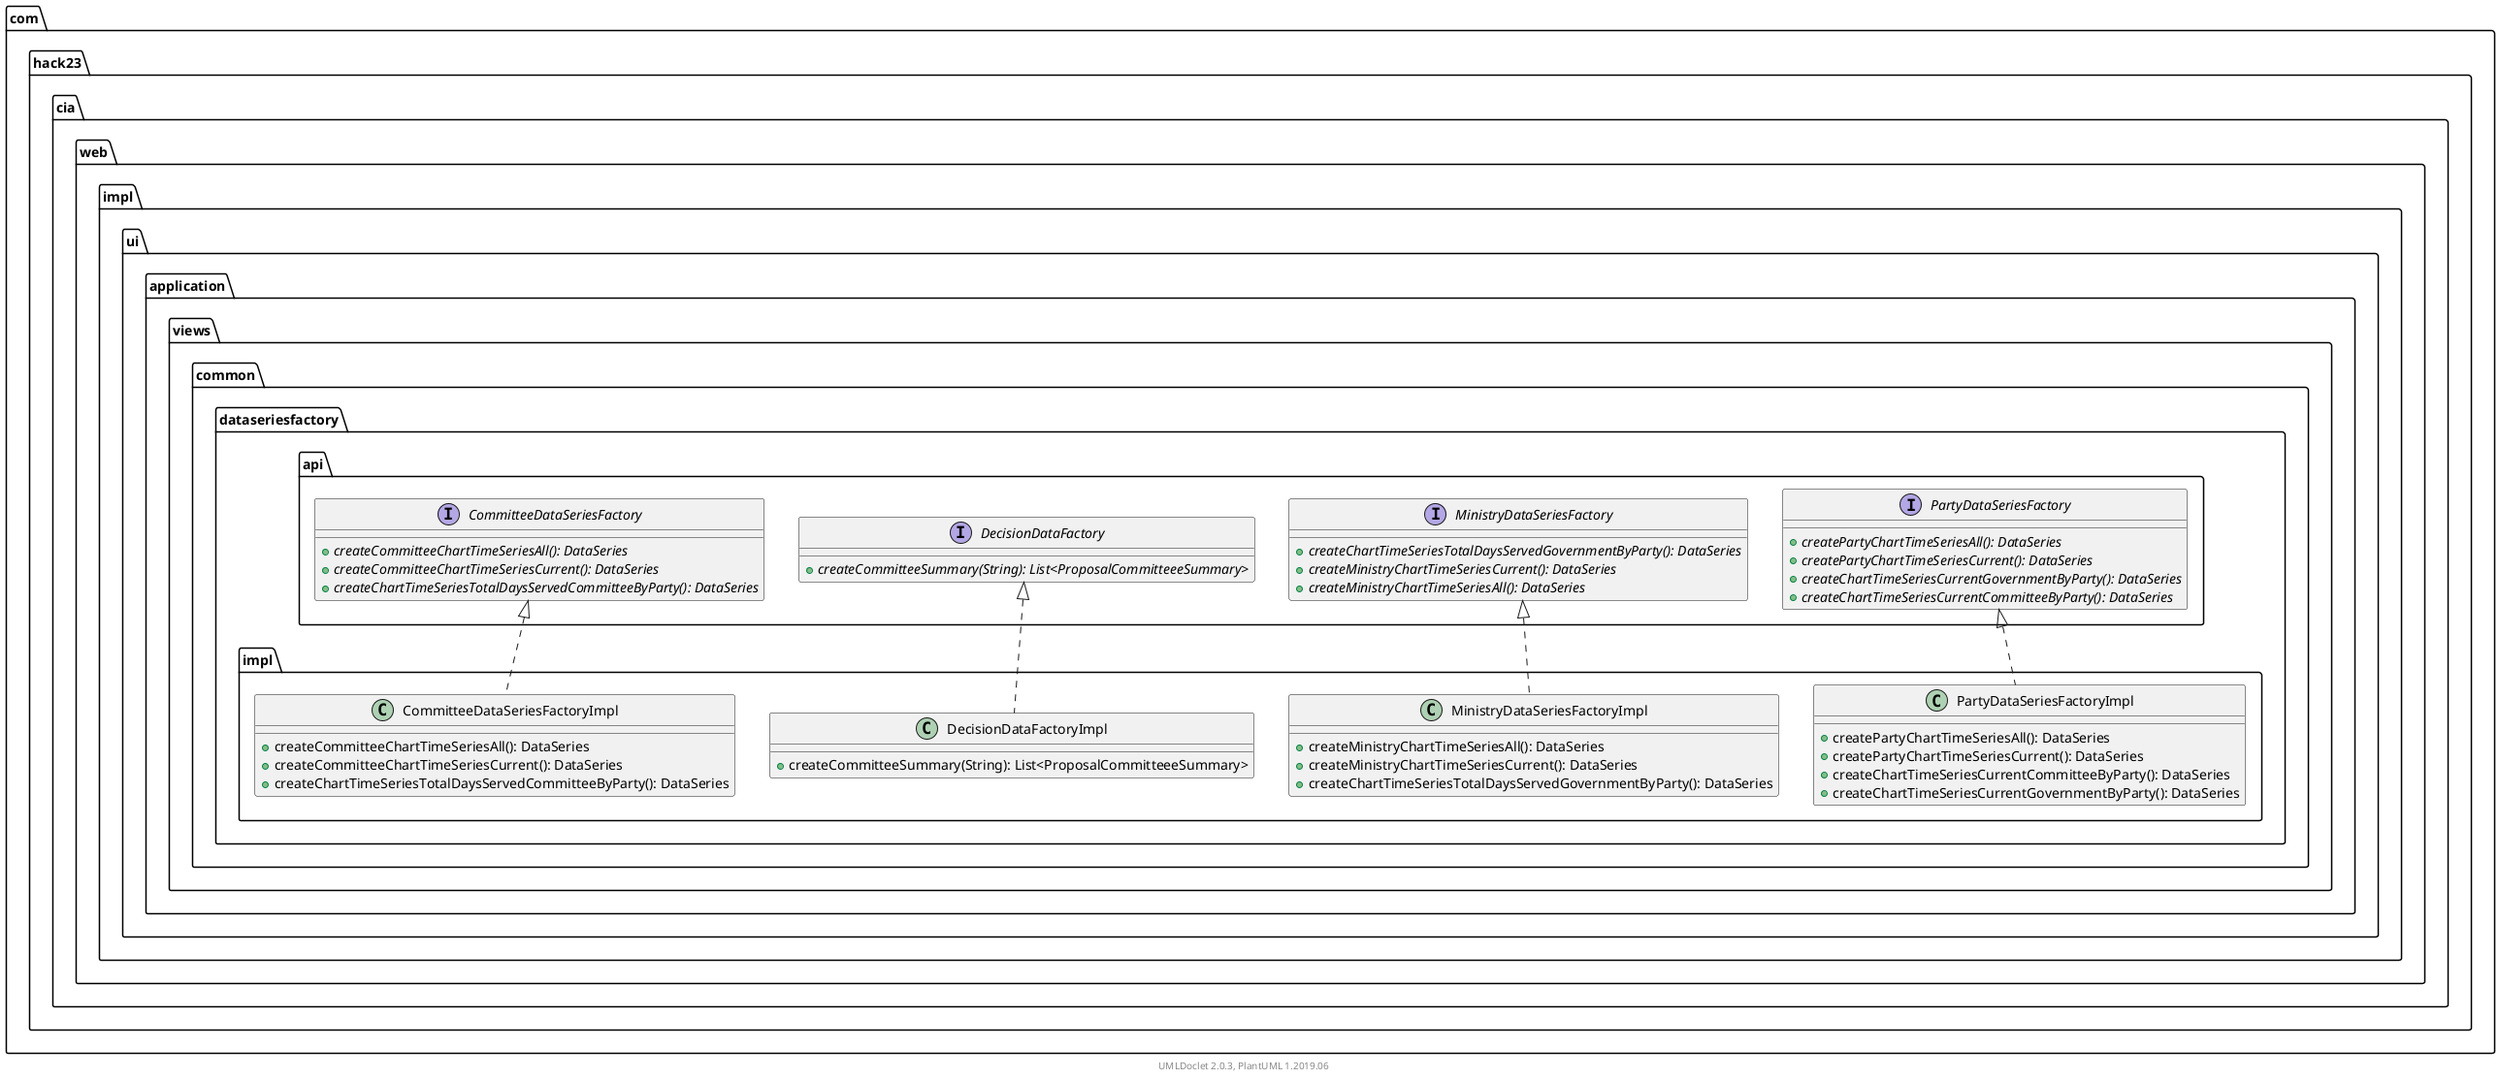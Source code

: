 @startuml
    namespace com.hack23.cia.web.impl.ui.application.views.common.dataseriesfactory.impl {

        class PartyDataSeriesFactoryImpl [[PartyDataSeriesFactoryImpl.html]] {
            +createPartyChartTimeSeriesAll(): DataSeries
            +createPartyChartTimeSeriesCurrent(): DataSeries
            +createChartTimeSeriesCurrentCommitteeByParty(): DataSeries
            +createChartTimeSeriesCurrentGovernmentByParty(): DataSeries
        }

        class MinistryDataSeriesFactoryImpl [[MinistryDataSeriesFactoryImpl.html]] {
            +createMinistryChartTimeSeriesAll(): DataSeries
            +createMinistryChartTimeSeriesCurrent(): DataSeries
            +createChartTimeSeriesTotalDaysServedGovernmentByParty(): DataSeries
        }

        class DecisionDataFactoryImpl [[DecisionDataFactoryImpl.html]] {
            +createCommitteeSummary(String): List<ProposalCommitteeeSummary>
        }

        class CommitteeDataSeriesFactoryImpl [[CommitteeDataSeriesFactoryImpl.html]] {
            +createCommitteeChartTimeSeriesAll(): DataSeries
            +createCommitteeChartTimeSeriesCurrent(): DataSeries
            +createChartTimeSeriesTotalDaysServedCommitteeByParty(): DataSeries
        }

        com.hack23.cia.web.impl.ui.application.views.common.dataseriesfactory.api.PartyDataSeriesFactory <|.. PartyDataSeriesFactoryImpl
        com.hack23.cia.web.impl.ui.application.views.common.dataseriesfactory.api.MinistryDataSeriesFactory <|.. MinistryDataSeriesFactoryImpl
        com.hack23.cia.web.impl.ui.application.views.common.dataseriesfactory.api.DecisionDataFactory <|.. DecisionDataFactoryImpl
        com.hack23.cia.web.impl.ui.application.views.common.dataseriesfactory.api.CommitteeDataSeriesFactory <|.. CommitteeDataSeriesFactoryImpl
    }

    namespace com.hack23.cia.web.impl.ui.application.views.common.dataseriesfactory.api {
        interface PartyDataSeriesFactory [[../api/PartyDataSeriesFactory.html]] {
            {abstract} +createPartyChartTimeSeriesAll(): DataSeries
            {abstract} +createPartyChartTimeSeriesCurrent(): DataSeries
            {abstract} +createChartTimeSeriesCurrentGovernmentByParty(): DataSeries
            {abstract} +createChartTimeSeriesCurrentCommitteeByParty(): DataSeries
        }
        interface MinistryDataSeriesFactory [[../api/MinistryDataSeriesFactory.html]] {
            {abstract} +createChartTimeSeriesTotalDaysServedGovernmentByParty(): DataSeries
            {abstract} +createMinistryChartTimeSeriesCurrent(): DataSeries
            {abstract} +createMinistryChartTimeSeriesAll(): DataSeries
        }
        interface DecisionDataFactory [[../api/DecisionDataFactory.html]] {
            {abstract} +createCommitteeSummary(String): List<ProposalCommitteeeSummary>
        }
        interface CommitteeDataSeriesFactory [[../api/CommitteeDataSeriesFactory.html]] {
            {abstract} +createCommitteeChartTimeSeriesAll(): DataSeries
            {abstract} +createCommitteeChartTimeSeriesCurrent(): DataSeries
            {abstract} +createChartTimeSeriesTotalDaysServedCommitteeByParty(): DataSeries
        }
    }

    center footer UMLDoclet 2.0.3, PlantUML 1.2019.06
@enduml
